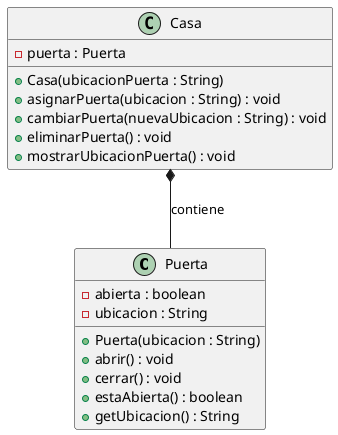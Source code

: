 @startuml
class Puerta {
    - abierta : boolean
    - ubicacion : String
    + Puerta(ubicacion : String)
    + abrir() : void
    + cerrar() : void
    + estaAbierta() : boolean
    + getUbicacion() : String
}

class Casa {
    - puerta : Puerta
    + Casa(ubicacionPuerta : String)
    + asignarPuerta(ubicacion : String) : void
    + cambiarPuerta(nuevaUbicacion : String) : void
    + eliminarPuerta() : void
    + mostrarUbicacionPuerta() : void
}

Casa *-- Puerta : contiene
@enduml
